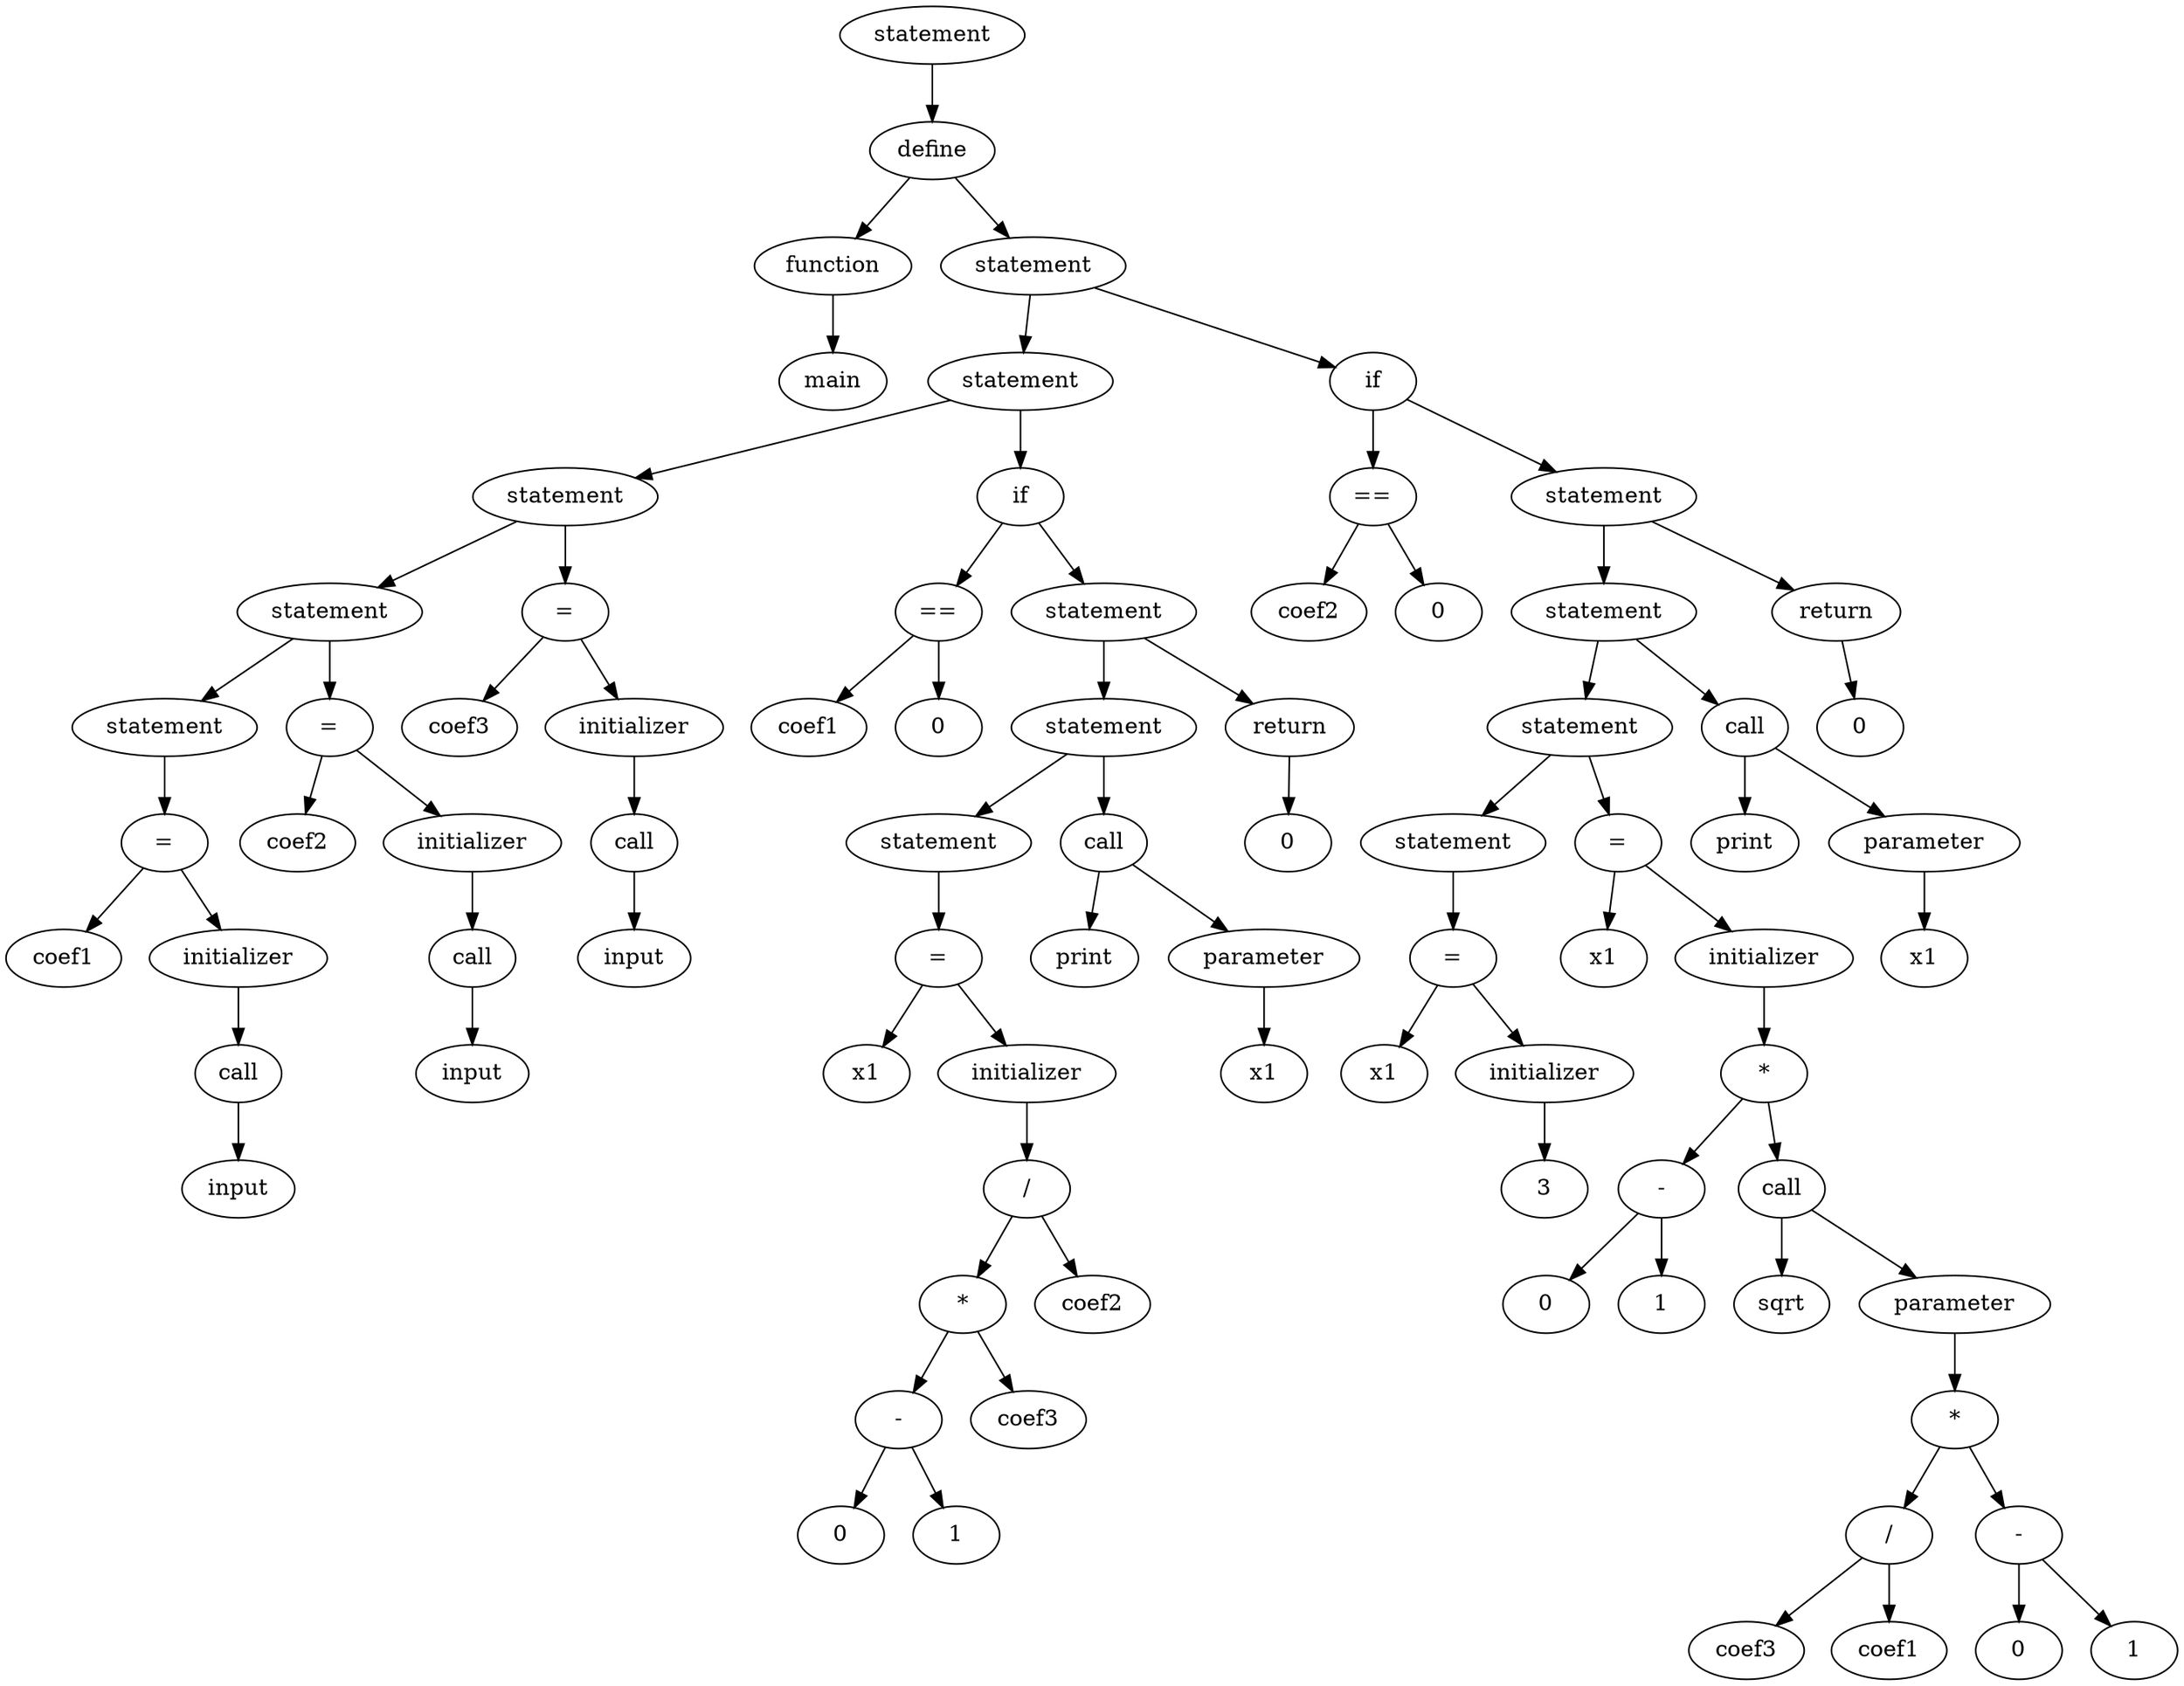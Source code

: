 digraph G {
A007D04C0 [label = "statement"];
A007D04C0 -> A007D80A0;
A007D80A0 [label = "define"];
A007D80A0 -> A007D80D0;
A007D80A0 -> A007D3318;
A007D80D0 [label = "function"];
A007D80D0 -> A007D04F0;
A007D04F0 [label = "main"];
A007D3318 [label = "statement"];
A007D3318 -> A007D2EF8;
A007D3318 -> A007D8148;
A007D2EF8 [label = "statement"];
A007D2EF8 -> A007D2E20;
A007D2EF8 -> A007D32B8;
A007D2E20 [label = "statement"];
A007D2E20 -> A007D2DB0;
A007D2E20 -> A007D2F28;
A007D2DB0 [label = "statement"];
A007D2DB0 -> A007D0508;
A007D2DB0 -> A007D2E68;
A007D0508 [label = "statement"];
A007D0508 -> A007D2D98;
A007D2D98 [label = "="];
A007D2D98 -> A007D0538;
A007D2D98 -> A007D0580;
A007D0538 [label = "coef1"];
A007D0580 [label = "initializer"];
A007D0580 -> A007D0568;
A007D0568 [label = "call"];
A007D0568 -> A007D0550;
A007D0550 [label = "input"];
A007D2E68 [label = "="];
A007D2E68 -> A007D2DE0;
A007D2E68 -> A007D2E50;
A007D2DE0 [label = "coef2"];
A007D2E50 [label = "initializer"];
A007D2E50 -> A007D2F40;
A007D2F40 [label = "call"];
A007D2F40 -> A007D2F58;
A007D2F58 [label = "input"];
A007D2F28 [label = "="];
A007D2F28 -> A007D2E38;
A007D2F28 -> A007D2EB0;
A007D2E38 [label = "coef3"];
A007D2EB0 [label = "initializer"];
A007D2EB0 -> A007D2FE8;
A007D2FE8 [label = "call"];
A007D2FE8 -> A007D2E80;
A007D2E80 [label = "input"];
A007D32B8 [label = "if"];
A007D32B8 -> A007D2F88;
A007D32B8 -> A007D30D8;
A007D2F88 [label = "=="];
A007D2F88 -> A007D2EE0;
A007D2F88 -> A007D2F10;
A007D2EE0 [label = "coef1"];
A007D2F10 [label = "0"];
A007D30D8 [label = "statement"];
A007D30D8 -> A007D3228;
A007D30D8 -> A007D31E0;
A007D3228 [label = "statement"];
A007D3228 -> A007D2FD0;
A007D3228 -> A007D3300;
A007D2FD0 [label = "statement"];
A007D2FD0 -> A007D32E8;
A007D32E8 [label = "="];
A007D32E8 -> A007D3108;
A007D32E8 -> A007D32A0;
A007D3108 [label = "x1"];
A007D32A0 [label = "initializer"];
A007D32A0 -> A007D31F8;
A007D31F8 [label = "/"];
A007D31F8 -> A007D3030;
A007D31F8 -> A007D3048;
A007D3030 [label = "*"];
A007D3030 -> A007D32D0;
A007D3030 -> A007D30F0;
A007D32D0 [label = "-"];
A007D32D0 -> A007D3288;
A007D32D0 -> A007D3240;
A007D3288 [label = "0"];
A007D3240 [label = "1"];
A007D30F0 [label = "coef3"];
A007D3048 [label = "coef2"];
A007D3300 [label = "call"];
A007D3300 -> A007D3060;
A007D3300 -> A007D3210;
A007D3060 [label = "print"];
A007D3210 [label = "parameter"];
A007D3210 -> A007D3078;
A007D3078 [label = "x1"];
A007D31E0 [label = "return"];
A007D31E0 -> A007D3258;
A007D3258 [label = "0"];
A007D8148 [label = "if"];
A007D8148 -> A007D3270;
A007D8148 -> A007D8040;
A007D3270 [label = "=="];
A007D3270 -> A007D30C0;
A007D3270 -> A007D30A8;
A007D30C0 [label = "coef2"];
A007D30A8 [label = "0"];
A007D8040 [label = "statement"];
A007D8040 -> A007D8310;
A007D8040 -> A007D8208;
A007D8310 [label = "statement"];
A007D8310 -> A007D33C0;
A007D8310 -> A007D82C8;
A007D33C0 [label = "statement"];
A007D33C0 -> A007D3150;
A007D33C0 -> A007D81F0;
A007D3150 [label = "statement"];
A007D3150 -> A007D3348;
A007D3348 [label = "="];
A007D3348 -> A007D31B0;
A007D3348 -> A007D33A8;
A007D31B0 [label = "x1"];
A007D33A8 [label = "initializer"];
A007D33A8 -> A007D31C8;
A007D31C8 [label = "3"];
A007D81F0 [label = "="];
A007D81F0 -> A007D33D8;
A007D81F0 -> A007D8178;
A007D33D8 [label = "x1"];
A007D8178 [label = "initializer"];
A007D8178 -> A007D8130;
A007D8130 [label = "*"];
A007D8130 -> A007D3360;
A007D8130 -> A007D8088;
A007D3360 [label = "-"];
A007D3360 -> A007D33F0;
A007D3360 -> A007D3330;
A007D33F0 [label = "0"];
A007D3330 [label = "1"];
A007D8088 [label = "call"];
A007D8088 -> A007D83B8;
A007D8088 -> A007D8358;
A007D83B8 [label = "sqrt"];
A007D8358 [label = "parameter"];
A007D8358 -> A007D82B0;
A007D82B0 [label = "*"];
A007D82B0 -> A007D83E8;
A007D82B0 -> A007D83A0;
A007D83E8 [label = "/"];
A007D83E8 -> A007D83D0;
A007D83E8 -> A007D8400;
A007D83D0 [label = "coef3"];
A007D8400 [label = "coef1"];
A007D83A0 [label = "-"];
A007D83A0 -> A007D8370;
A007D83A0 -> A007D8388;
A007D8370 [label = "0"];
A007D8388 [label = "1"];
A007D82C8 [label = "call"];
A007D82C8 -> A007D8100;
A007D82C8 -> A007D8298;
A007D8100 [label = "print"];
A007D8298 [label = "parameter"];
A007D8298 -> A007D80B8;
A007D80B8 [label = "x1"];
A007D8208 [label = "return"];
A007D8208 -> A007D8268;
A007D8268 [label = "0"];
}

